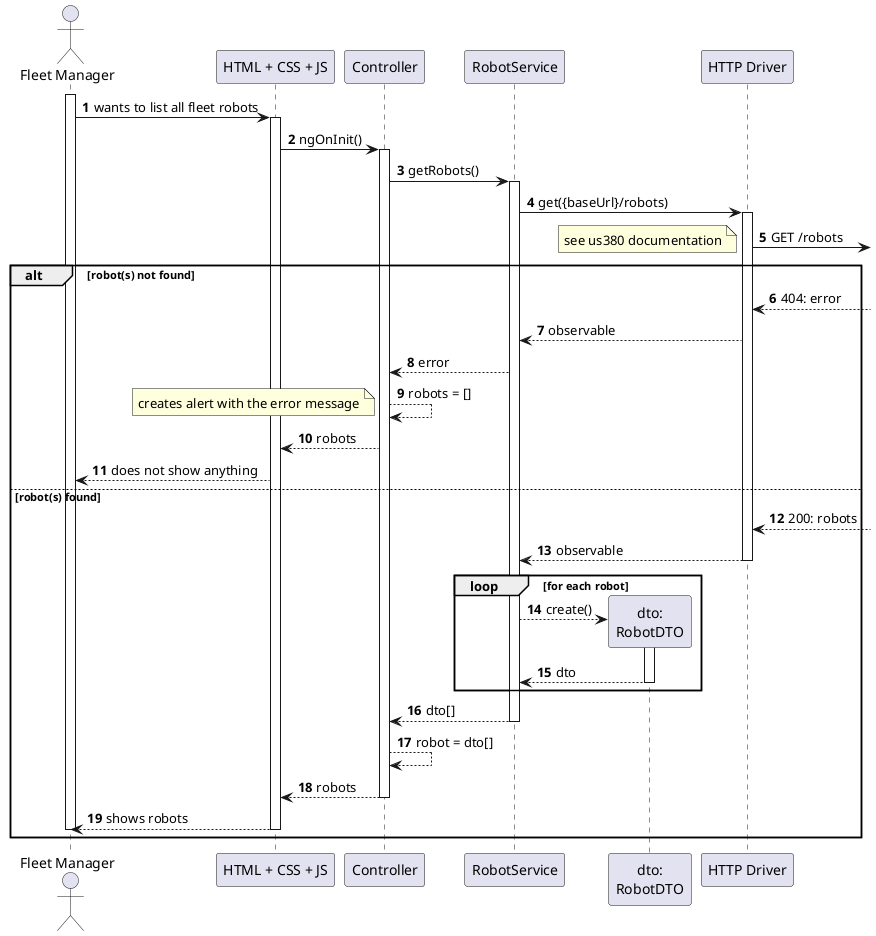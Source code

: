 @startuml
autonumber

actor "Fleet Manager" as usr

participant "HTML + CSS + JS" as view
participant "Controller" as ctrl
participant "RobotService" as svc
participant "dto:\nRobotDTO" as dto

participant "HTTP Driver" as http


activate usr
    usr -> view :  wants to list all fleet robots
    activate view
        view -> ctrl : ngOnInit()
        activate ctrl
            ctrl -> svc : getRobots()
            activate svc
                svc -> http : get({baseUrl}/robots)
                activate http
                    http ->] : GET /robots

                    note right : see us380 documentation
    alt robot(s) not found
                        http <--]: 404: error
                        http --> svc : observable
                        svc --> ctrl : error
                        ctrl --> ctrl : robots = []
                        note bottom : creates alert with the error message
                        ctrl --> view : robots
                        view --> usr : does not show anything

    else robot(s) found
                        http <--] : 200: robots


                    http --> svc : observable
                deactivate http

                loop for each robot
                    svc --> dto** : create()
                    activate dto
                        dto --> svc : dto
                    deactivate dto
                end

                svc --> ctrl : dto[]
            deactivate svc
            ctrl --> ctrl : robot = dto[]
            ctrl --> view : robots
        deactivate ctrl





        view --> usr : shows robots
    deactivate view


    deactivate view
deactivate usr

end

@enduml
